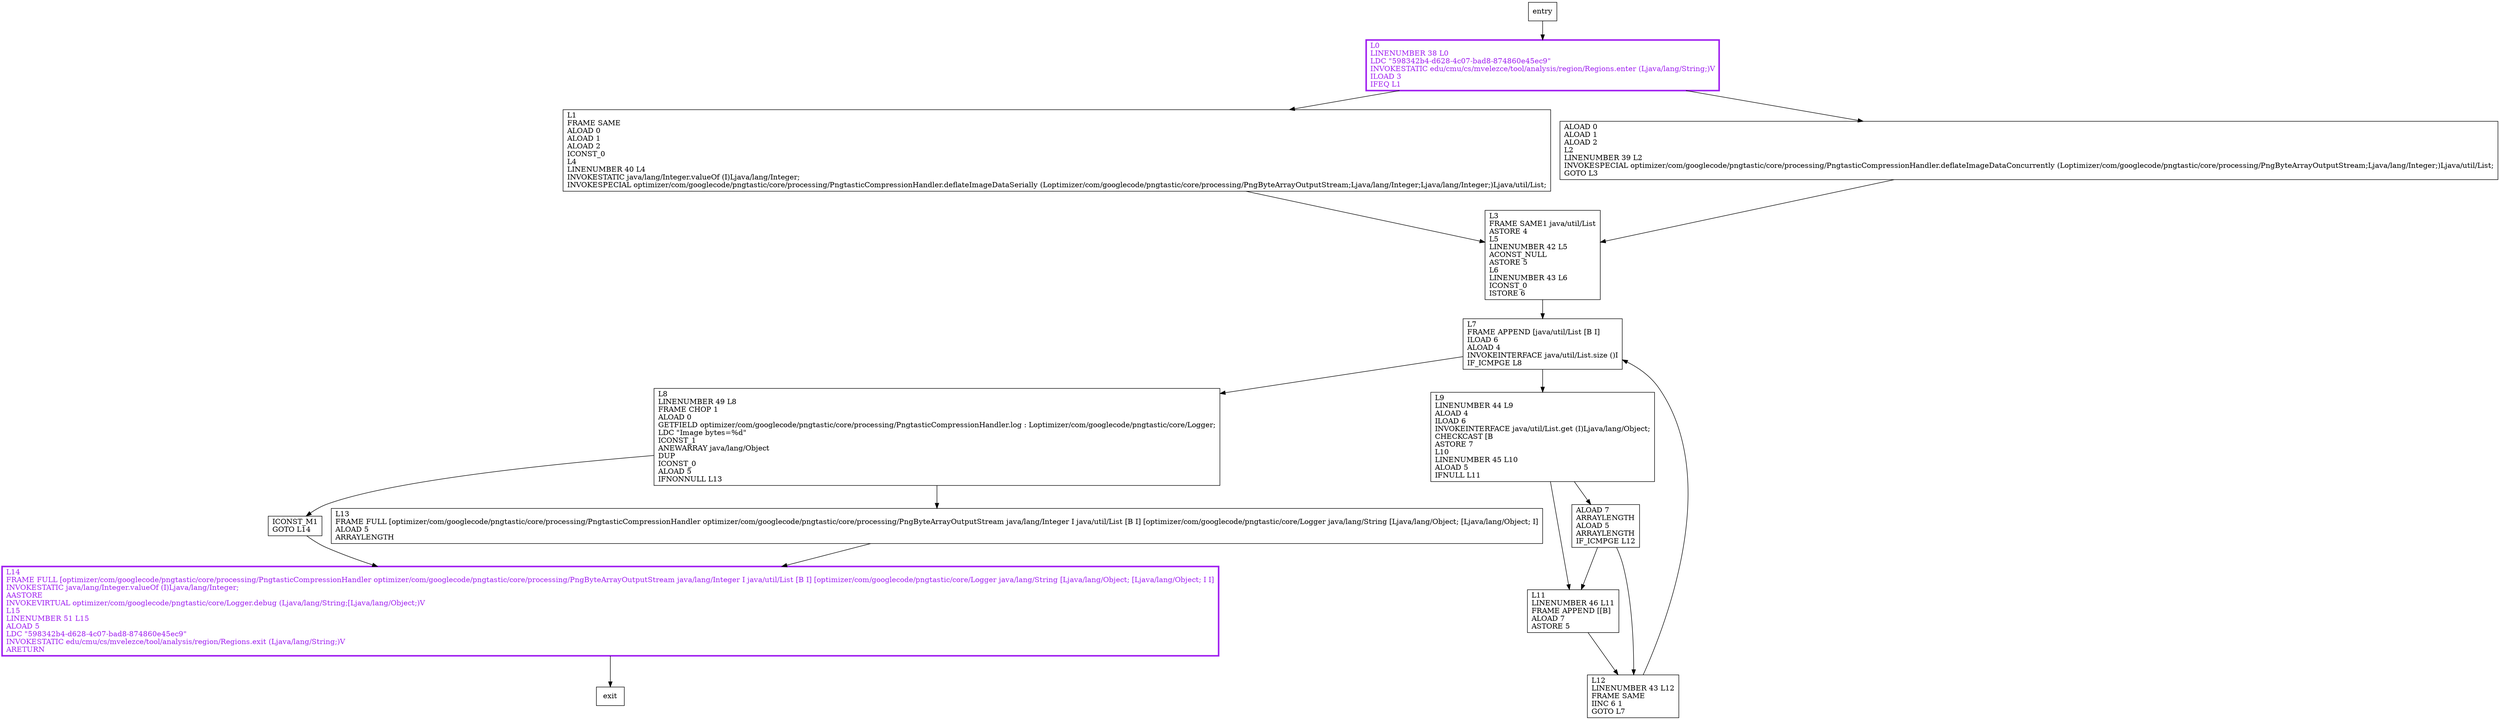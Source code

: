 digraph deflate {
node [shape=record];
2053317346 [label="L8\lLINENUMBER 49 L8\lFRAME CHOP 1\lALOAD 0\lGETFIELD optimizer/com/googlecode/pngtastic/core/processing/PngtasticCompressionHandler.log : Loptimizer/com/googlecode/pngtastic/core/Logger;\lLDC \"Image bytes=%d\"\lICONST_1\lANEWARRAY java/lang/Object\lDUP\lICONST_0\lALOAD 5\lIFNONNULL L13\l"];
2003457428 [label="L14\lFRAME FULL [optimizer/com/googlecode/pngtastic/core/processing/PngtasticCompressionHandler optimizer/com/googlecode/pngtastic/core/processing/PngByteArrayOutputStream java/lang/Integer I java/util/List [B I] [optimizer/com/googlecode/pngtastic/core/Logger java/lang/String [Ljava/lang/Object; [Ljava/lang/Object; I I]\lINVOKESTATIC java/lang/Integer.valueOf (I)Ljava/lang/Integer;\lAASTORE\lINVOKEVIRTUAL optimizer/com/googlecode/pngtastic/core/Logger.debug (Ljava/lang/String;[Ljava/lang/Object;)V\lL15\lLINENUMBER 51 L15\lALOAD 5\lLDC \"598342b4-d628-4c07-bad8-874860e45ec9\"\lINVOKESTATIC edu/cmu/cs/mvelezce/tool/analysis/region/Regions.exit (Ljava/lang/String;)V\lARETURN\l"];
273308476 [label="L9\lLINENUMBER 44 L9\lALOAD 4\lILOAD 6\lINVOKEINTERFACE java/util/List.get (I)Ljava/lang/Object;\lCHECKCAST [B\lASTORE 7\lL10\lLINENUMBER 45 L10\lALOAD 5\lIFNULL L11\l"];
1373231695 [label="ALOAD 7\lARRAYLENGTH\lALOAD 5\lARRAYLENGTH\lIF_ICMPGE L12\l"];
852395684 [label="L12\lLINENUMBER 43 L12\lFRAME SAME\lIINC 6 1\lGOTO L7\l"];
776184473 [label="L13\lFRAME FULL [optimizer/com/googlecode/pngtastic/core/processing/PngtasticCompressionHandler optimizer/com/googlecode/pngtastic/core/processing/PngByteArrayOutputStream java/lang/Integer I java/util/List [B I] [optimizer/com/googlecode/pngtastic/core/Logger java/lang/String [Ljava/lang/Object; [Ljava/lang/Object; I]\lALOAD 5\lARRAYLENGTH\l"];
1881127034 [label="L7\lFRAME APPEND [java/util/List [B I]\lILOAD 6\lALOAD 4\lINVOKEINTERFACE java/util/List.size ()I\lIF_ICMPGE L8\l"];
1354569157 [label="L0\lLINENUMBER 38 L0\lLDC \"598342b4-d628-4c07-bad8-874860e45ec9\"\lINVOKESTATIC edu/cmu/cs/mvelezce/tool/analysis/region/Regions.enter (Ljava/lang/String;)V\lILOAD 3\lIFEQ L1\l"];
439225767 [label="L1\lFRAME SAME\lALOAD 0\lALOAD 1\lALOAD 2\lICONST_0\lL4\lLINENUMBER 40 L4\lINVOKESTATIC java/lang/Integer.valueOf (I)Ljava/lang/Integer;\lINVOKESPECIAL optimizer/com/googlecode/pngtastic/core/processing/PngtasticCompressionHandler.deflateImageDataSerially (Loptimizer/com/googlecode/pngtastic/core/processing/PngByteArrayOutputStream;Ljava/lang/Integer;Ljava/lang/Integer;)Ljava/util/List;\l"];
827788988 [label="ICONST_M1\lGOTO L14\l"];
1395766886 [label="L11\lLINENUMBER 46 L11\lFRAME APPEND [[B]\lALOAD 7\lASTORE 5\l"];
1686435716 [label="ALOAD 0\lALOAD 1\lALOAD 2\lL2\lLINENUMBER 39 L2\lINVOKESPECIAL optimizer/com/googlecode/pngtastic/core/processing/PngtasticCompressionHandler.deflateImageDataConcurrently (Loptimizer/com/googlecode/pngtastic/core/processing/PngByteArrayOutputStream;Ljava/lang/Integer;)Ljava/util/List;\lGOTO L3\l"];
1120408643 [label="L3\lFRAME SAME1 java/util/List\lASTORE 4\lL5\lLINENUMBER 42 L5\lACONST_NULL\lASTORE 5\lL6\lLINENUMBER 43 L6\lICONST_0\lISTORE 6\l"];
entry;
exit;
2053317346 -> 776184473;
2053317346 -> 827788988;
2003457428 -> exit;
273308476 -> 1395766886;
273308476 -> 1373231695;
1373231695 -> 1395766886;
1373231695 -> 852395684;
852395684 -> 1881127034;
776184473 -> 2003457428;
1881127034 -> 2053317346;
1881127034 -> 273308476;
1354569157 -> 1686435716;
1354569157 -> 439225767;
439225767 -> 1120408643;
827788988 -> 2003457428;
entry -> 1354569157;
1395766886 -> 852395684;
1686435716 -> 1120408643;
1120408643 -> 1881127034;
2003457428[fontcolor="purple", penwidth=3, color="purple"];
1354569157[fontcolor="purple", penwidth=3, color="purple"];
}

